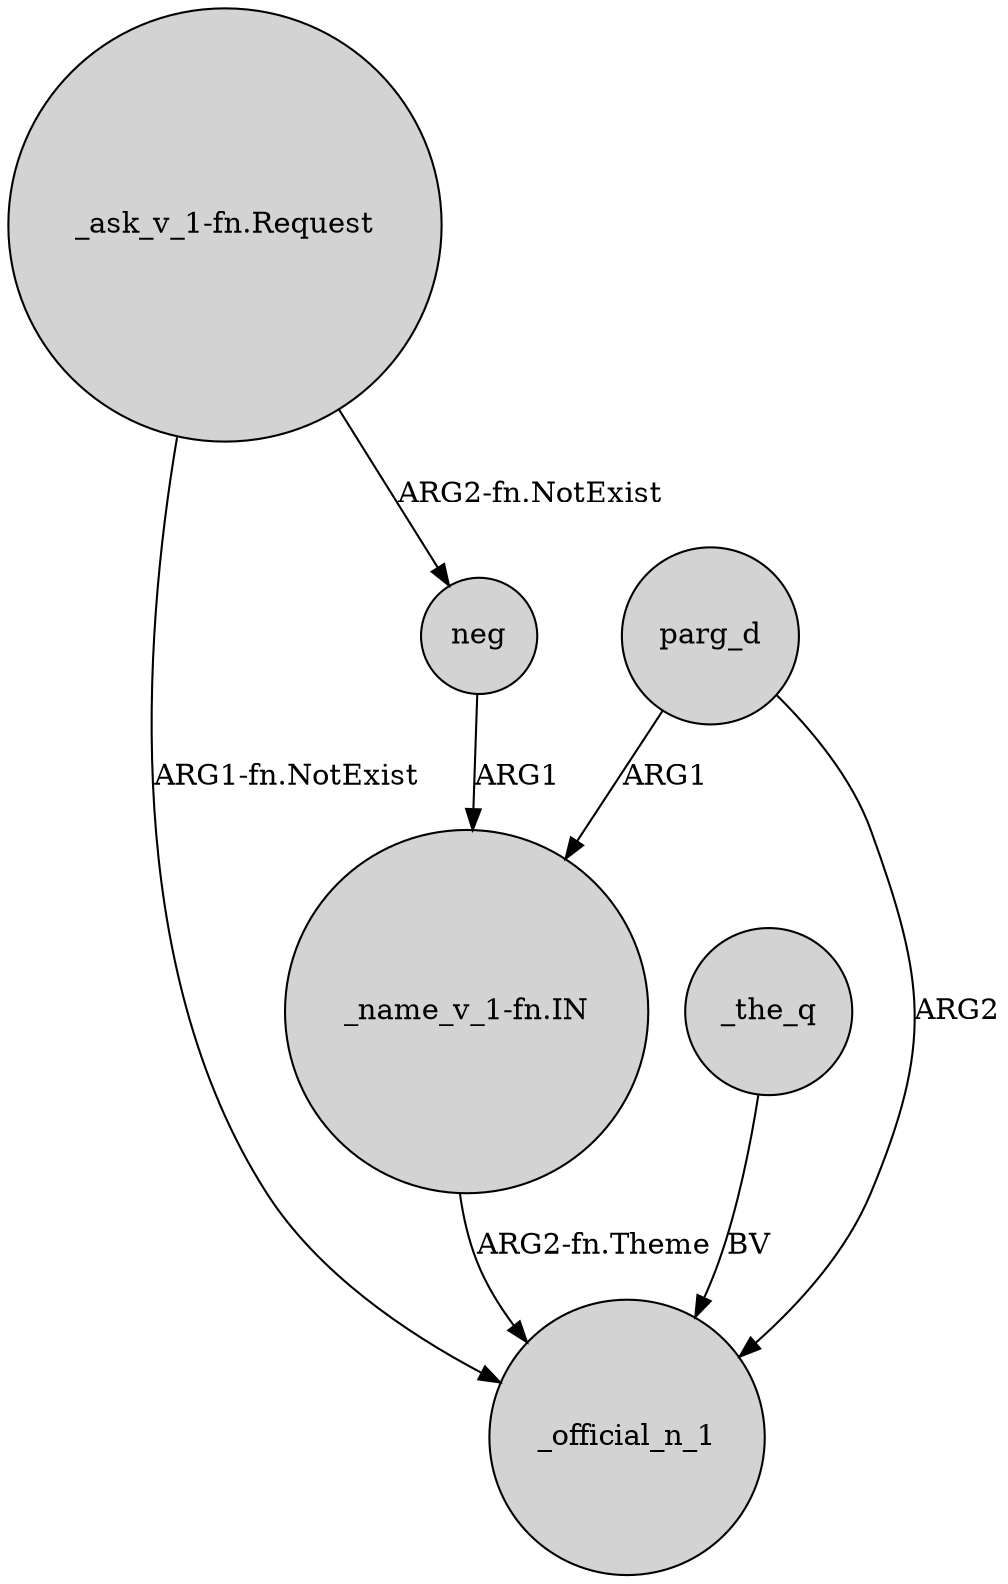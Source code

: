 digraph {
	node [shape=circle style=filled]
	"_name_v_1-fn.IN" -> _official_n_1 [label="ARG2-fn.Theme"]
	"_ask_v_1-fn.Request" -> _official_n_1 [label="ARG1-fn.NotExist"]
	_the_q -> _official_n_1 [label=BV]
	"_ask_v_1-fn.Request" -> neg [label="ARG2-fn.NotExist"]
	neg -> "_name_v_1-fn.IN" [label=ARG1]
	parg_d -> _official_n_1 [label=ARG2]
	parg_d -> "_name_v_1-fn.IN" [label=ARG1]
}
